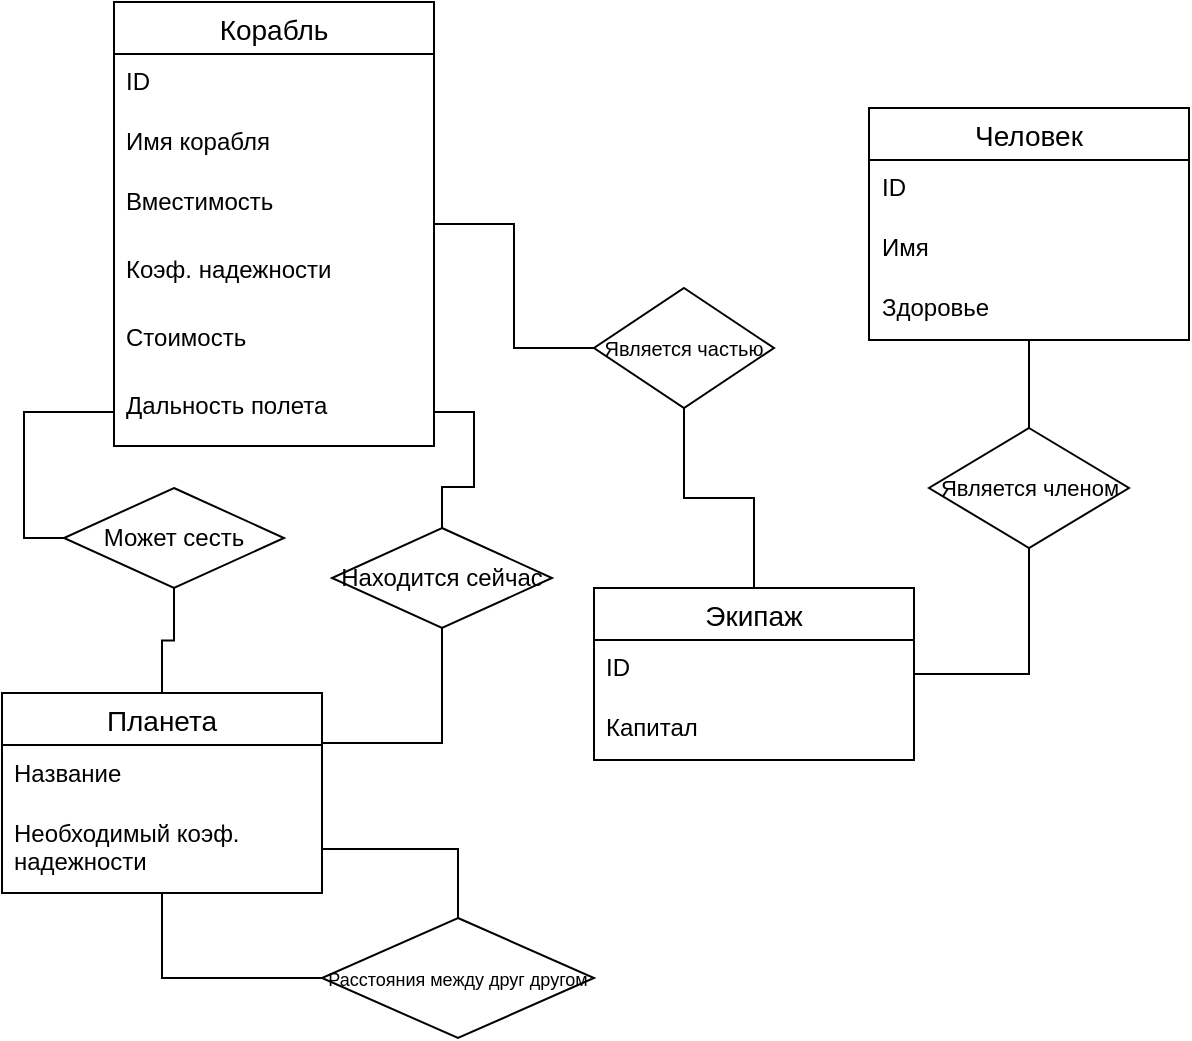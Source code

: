 <mxfile version="21.7.5" type="device">
  <diagram name="Страница — 1" id="asjJsNEsV4sUCwpO-uc3">
    <mxGraphModel dx="1499" dy="815" grid="1" gridSize="10" guides="1" tooltips="1" connect="1" arrows="1" fold="1" page="1" pageScale="1" pageWidth="827" pageHeight="1169" math="0" shadow="0">
      <root>
        <mxCell id="0" />
        <mxCell id="1" parent="0" />
        <mxCell id="OJHOjQA2mOfHRrMBEqSA-5" value="&lt;p style=&quot;line-height: 110%; font-size: 11px;&quot;&gt;&lt;font style=&quot;font-size: 11px;&quot;&gt;Является членом&lt;br&gt;&lt;/font&gt;&lt;/p&gt;" style="rhombus;whiteSpace=wrap;html=1;" parent="1" vertex="1">
          <mxGeometry x="537.5" y="280" width="100" height="60" as="geometry" />
        </mxCell>
        <mxCell id="OJHOjQA2mOfHRrMBEqSA-11" value="&lt;font style=&quot;font-size: 10px;&quot;&gt;Является частью&lt;br&gt;&lt;/font&gt;" style="rhombus;whiteSpace=wrap;html=1;" parent="1" vertex="1">
          <mxGeometry x="370" y="210" width="90" height="60" as="geometry" />
        </mxCell>
        <mxCell id="OJHOjQA2mOfHRrMBEqSA-27" style="edgeStyle=orthogonalEdgeStyle;rounded=0;orthogonalLoop=1;jettySize=auto;html=1;entryX=0.161;entryY=-0.013;entryDx=0;entryDy=0;entryPerimeter=0;" parent="1" source="OJHOjQA2mOfHRrMBEqSA-14" edge="1">
          <mxGeometry relative="1" as="geometry">
            <mxPoint x="509.32" y="189.22" as="targetPoint" />
          </mxGeometry>
        </mxCell>
        <mxCell id="OJHOjQA2mOfHRrMBEqSA-28" style="edgeStyle=orthogonalEdgeStyle;rounded=0;orthogonalLoop=1;jettySize=auto;html=1;entryX=0.5;entryY=0;entryDx=0;entryDy=0;" parent="1" source="OJHOjQA2mOfHRrMBEqSA-15" edge="1">
          <mxGeometry relative="1" as="geometry">
            <mxPoint x="550" y="190" as="targetPoint" />
          </mxGeometry>
        </mxCell>
        <mxCell id="OJHOjQA2mOfHRrMBEqSA-29" style="edgeStyle=orthogonalEdgeStyle;rounded=0;orthogonalLoop=1;jettySize=auto;html=1;entryX=0.75;entryY=0;entryDx=0;entryDy=0;" parent="1" source="OJHOjQA2mOfHRrMBEqSA-16" edge="1">
          <mxGeometry relative="1" as="geometry">
            <mxPoint x="580" y="190" as="targetPoint" />
          </mxGeometry>
        </mxCell>
        <mxCell id="OJHOjQA2mOfHRrMBEqSA-23" style="edgeStyle=orthogonalEdgeStyle;rounded=0;orthogonalLoop=1;jettySize=auto;html=1;entryX=0.25;entryY=1;entryDx=0;entryDy=0;" parent="1" target="OJHOjQA2mOfHRrMBEqSA-3" edge="1">
          <mxGeometry relative="1" as="geometry">
            <mxPoint x="450" y="440" as="sourcePoint" />
          </mxGeometry>
        </mxCell>
        <mxCell id="OJHOjQA2mOfHRrMBEqSA-53" style="edgeStyle=orthogonalEdgeStyle;rounded=0;orthogonalLoop=1;jettySize=auto;html=1;entryX=0.25;entryY=0;entryDx=0;entryDy=0;" parent="1" source="OJHOjQA2mOfHRrMBEqSA-19" edge="1">
          <mxGeometry relative="1" as="geometry">
            <mxPoint x="210" y="210" as="targetPoint" />
          </mxGeometry>
        </mxCell>
        <mxCell id="OJHOjQA2mOfHRrMBEqSA-62" style="edgeStyle=orthogonalEdgeStyle;rounded=0;orthogonalLoop=1;jettySize=auto;html=1;" parent="1" source="OJHOjQA2mOfHRrMBEqSA-20" edge="1">
          <mxGeometry relative="1" as="geometry">
            <mxPoint x="240" y="210" as="targetPoint" />
          </mxGeometry>
        </mxCell>
        <mxCell id="OJHOjQA2mOfHRrMBEqSA-42" style="edgeStyle=orthogonalEdgeStyle;rounded=0;orthogonalLoop=1;jettySize=auto;html=1;entryX=0;entryY=0.5;entryDx=0;entryDy=0;" parent="1" source="OJHOjQA2mOfHRrMBEqSA-22" edge="1">
          <mxGeometry relative="1" as="geometry">
            <mxPoint x="180" y="240" as="targetPoint" />
          </mxGeometry>
        </mxCell>
        <mxCell id="OJHOjQA2mOfHRrMBEqSA-63" style="edgeStyle=orthogonalEdgeStyle;rounded=0;orthogonalLoop=1;jettySize=auto;html=1;entryX=0.75;entryY=0;entryDx=0;entryDy=0;" parent="1" source="OJHOjQA2mOfHRrMBEqSA-30" edge="1">
          <mxGeometry relative="1" as="geometry">
            <mxPoint x="270" y="210" as="targetPoint" />
          </mxGeometry>
        </mxCell>
        <mxCell id="OJHOjQA2mOfHRrMBEqSA-50" style="edgeStyle=orthogonalEdgeStyle;rounded=0;orthogonalLoop=1;jettySize=auto;html=1;entryX=0.5;entryY=1;entryDx=0;entryDy=0;" parent="1" target="OJHOjQA2mOfHRrMBEqSA-3" edge="1">
          <mxGeometry relative="1" as="geometry">
            <mxPoint x="550" y="450" as="sourcePoint" />
          </mxGeometry>
        </mxCell>
        <mxCell id="OJHOjQA2mOfHRrMBEqSA-41" style="edgeStyle=orthogonalEdgeStyle;rounded=0;orthogonalLoop=1;jettySize=auto;html=1;entryX=0;entryY=0.75;entryDx=0;entryDy=0;" parent="1" source="OJHOjQA2mOfHRrMBEqSA-38" edge="1">
          <mxGeometry relative="1" as="geometry">
            <mxPoint x="180" y="255" as="targetPoint" />
          </mxGeometry>
        </mxCell>
        <mxCell id="OJHOjQA2mOfHRrMBEqSA-54" value="Может сесть" style="rhombus;whiteSpace=wrap;html=1;" parent="1" vertex="1">
          <mxGeometry x="105" y="310" width="110" height="50" as="geometry" />
        </mxCell>
        <mxCell id="OJHOjQA2mOfHRrMBEqSA-64" style="edgeStyle=orthogonalEdgeStyle;rounded=0;orthogonalLoop=1;jettySize=auto;html=1;entryX=1;entryY=0.25;entryDx=0;entryDy=0;" parent="1" source="OJHOjQA2mOfHRrMBEqSA-59" edge="1">
          <mxGeometry relative="1" as="geometry">
            <mxPoint x="300" y="225" as="targetPoint" />
          </mxGeometry>
        </mxCell>
        <mxCell id="IUK0KO1ywna6gNazqfRK-35" style="edgeStyle=orthogonalEdgeStyle;rounded=0;orthogonalLoop=1;jettySize=auto;html=1;entryX=1;entryY=0.5;entryDx=0;entryDy=0;endArrow=none;endFill=0;" edge="1" parent="1" source="OJHOjQA2mOfHRrMBEqSA-65" target="IUK0KO1ywna6gNazqfRK-30">
          <mxGeometry relative="1" as="geometry" />
        </mxCell>
        <mxCell id="OJHOjQA2mOfHRrMBEqSA-65" value="&lt;p style=&quot;line-height: 50%;&quot;&gt;&lt;font style=&quot;font-size: 9px;&quot;&gt;Расстояния между друг другом&lt;/font&gt;&lt;/p&gt;" style="rhombus;whiteSpace=wrap;html=1;" parent="1" vertex="1">
          <mxGeometry x="234" y="525" width="136" height="60" as="geometry" />
        </mxCell>
        <mxCell id="OJHOjQA2mOfHRrMBEqSA-73" value="Находится сейчас" style="rhombus;whiteSpace=wrap;html=1;" parent="1" vertex="1">
          <mxGeometry x="239" y="330" width="110" height="50" as="geometry" />
        </mxCell>
        <mxCell id="IUK0KO1ywna6gNazqfRK-5" value="" style="edgeStyle=orthogonalEdgeStyle;rounded=0;orthogonalLoop=1;jettySize=auto;html=1;endArrow=none;endFill=0;" edge="1" parent="1" source="IUK0KO1ywna6gNazqfRK-1" target="OJHOjQA2mOfHRrMBEqSA-5">
          <mxGeometry relative="1" as="geometry" />
        </mxCell>
        <mxCell id="IUK0KO1ywna6gNazqfRK-1" value="Человек" style="swimlane;fontStyle=0;childLayout=stackLayout;horizontal=1;startSize=26;horizontalStack=0;resizeParent=1;resizeParentMax=0;resizeLast=0;collapsible=1;marginBottom=0;align=center;fontSize=14;" vertex="1" parent="1">
          <mxGeometry x="507.5" y="120" width="160" height="116" as="geometry" />
        </mxCell>
        <mxCell id="IUK0KO1ywna6gNazqfRK-2" value="ID" style="text;strokeColor=none;fillColor=none;spacingLeft=4;spacingRight=4;overflow=hidden;rotatable=0;points=[[0,0.5],[1,0.5]];portConstraint=eastwest;fontSize=12;whiteSpace=wrap;html=1;" vertex="1" parent="IUK0KO1ywna6gNazqfRK-1">
          <mxGeometry y="26" width="160" height="30" as="geometry" />
        </mxCell>
        <mxCell id="IUK0KO1ywna6gNazqfRK-3" value="Имя" style="text;strokeColor=none;fillColor=none;spacingLeft=4;spacingRight=4;overflow=hidden;rotatable=0;points=[[0,0.5],[1,0.5]];portConstraint=eastwest;fontSize=12;whiteSpace=wrap;html=1;" vertex="1" parent="IUK0KO1ywna6gNazqfRK-1">
          <mxGeometry y="56" width="160" height="30" as="geometry" />
        </mxCell>
        <mxCell id="IUK0KO1ywna6gNazqfRK-4" value="Здоровье" style="text;strokeColor=none;fillColor=none;spacingLeft=4;spacingRight=4;overflow=hidden;rotatable=0;points=[[0,0.5],[1,0.5]];portConstraint=eastwest;fontSize=12;whiteSpace=wrap;html=1;" vertex="1" parent="IUK0KO1ywna6gNazqfRK-1">
          <mxGeometry y="86" width="160" height="30" as="geometry" />
        </mxCell>
        <mxCell id="IUK0KO1ywna6gNazqfRK-12" style="edgeStyle=orthogonalEdgeStyle;rounded=0;orthogonalLoop=1;jettySize=auto;html=1;entryX=0.5;entryY=1;entryDx=0;entryDy=0;endArrow=none;endFill=0;" edge="1" parent="1" source="IUK0KO1ywna6gNazqfRK-6" target="OJHOjQA2mOfHRrMBEqSA-5">
          <mxGeometry relative="1" as="geometry" />
        </mxCell>
        <mxCell id="IUK0KO1ywna6gNazqfRK-14" style="edgeStyle=orthogonalEdgeStyle;rounded=0;orthogonalLoop=1;jettySize=auto;html=1;entryX=0.5;entryY=1;entryDx=0;entryDy=0;endArrow=none;endFill=0;" edge="1" parent="1" source="IUK0KO1ywna6gNazqfRK-6" target="OJHOjQA2mOfHRrMBEqSA-11">
          <mxGeometry relative="1" as="geometry" />
        </mxCell>
        <mxCell id="IUK0KO1ywna6gNazqfRK-6" value="Экипаж" style="swimlane;fontStyle=0;childLayout=stackLayout;horizontal=1;startSize=26;horizontalStack=0;resizeParent=1;resizeParentMax=0;resizeLast=0;collapsible=1;marginBottom=0;align=center;fontSize=14;" vertex="1" parent="1">
          <mxGeometry x="370" y="360" width="160" height="86" as="geometry" />
        </mxCell>
        <mxCell id="IUK0KO1ywna6gNazqfRK-7" value="ID" style="text;strokeColor=none;fillColor=none;spacingLeft=4;spacingRight=4;overflow=hidden;rotatable=0;points=[[0,0.5],[1,0.5]];portConstraint=eastwest;fontSize=12;whiteSpace=wrap;html=1;" vertex="1" parent="IUK0KO1ywna6gNazqfRK-6">
          <mxGeometry y="26" width="160" height="30" as="geometry" />
        </mxCell>
        <mxCell id="IUK0KO1ywna6gNazqfRK-8" value="Капитал" style="text;strokeColor=none;fillColor=none;spacingLeft=4;spacingRight=4;overflow=hidden;rotatable=0;points=[[0,0.5],[1,0.5]];portConstraint=eastwest;fontSize=12;whiteSpace=wrap;html=1;" vertex="1" parent="IUK0KO1ywna6gNazqfRK-6">
          <mxGeometry y="56" width="160" height="30" as="geometry" />
        </mxCell>
        <mxCell id="IUK0KO1ywna6gNazqfRK-25" style="edgeStyle=orthogonalEdgeStyle;rounded=0;orthogonalLoop=1;jettySize=auto;html=1;endArrow=none;endFill=0;" edge="1" parent="1" source="IUK0KO1ywna6gNazqfRK-18" target="OJHOjQA2mOfHRrMBEqSA-11">
          <mxGeometry relative="1" as="geometry" />
        </mxCell>
        <mxCell id="IUK0KO1ywna6gNazqfRK-18" value="Корабль" style="swimlane;fontStyle=0;childLayout=stackLayout;horizontal=1;startSize=26;horizontalStack=0;resizeParent=1;resizeParentMax=0;resizeLast=0;collapsible=1;marginBottom=0;align=center;fontSize=14;" vertex="1" parent="1">
          <mxGeometry x="130" y="67" width="160" height="222" as="geometry" />
        </mxCell>
        <mxCell id="IUK0KO1ywna6gNazqfRK-19" value="ID" style="text;strokeColor=none;fillColor=none;spacingLeft=4;spacingRight=4;overflow=hidden;rotatable=0;points=[[0,0.5],[1,0.5]];portConstraint=eastwest;fontSize=12;whiteSpace=wrap;html=1;" vertex="1" parent="IUK0KO1ywna6gNazqfRK-18">
          <mxGeometry y="26" width="160" height="30" as="geometry" />
        </mxCell>
        <mxCell id="IUK0KO1ywna6gNazqfRK-20" value="Имя корабля" style="text;strokeColor=none;fillColor=none;spacingLeft=4;spacingRight=4;overflow=hidden;rotatable=0;points=[[0,0.5],[1,0.5]];portConstraint=eastwest;fontSize=12;whiteSpace=wrap;html=1;" vertex="1" parent="IUK0KO1ywna6gNazqfRK-18">
          <mxGeometry y="56" width="160" height="30" as="geometry" />
        </mxCell>
        <mxCell id="IUK0KO1ywna6gNazqfRK-21" value="Вместимость" style="text;strokeColor=none;fillColor=none;spacingLeft=4;spacingRight=4;overflow=hidden;rotatable=0;points=[[0,0.5],[1,0.5]];portConstraint=eastwest;fontSize=12;whiteSpace=wrap;html=1;" vertex="1" parent="IUK0KO1ywna6gNazqfRK-18">
          <mxGeometry y="86" width="160" height="34" as="geometry" />
        </mxCell>
        <mxCell id="IUK0KO1ywna6gNazqfRK-23" value="Коэф. надежности" style="text;strokeColor=none;fillColor=none;spacingLeft=4;spacingRight=4;overflow=hidden;rotatable=0;points=[[0,0.5],[1,0.5]];portConstraint=eastwest;fontSize=12;whiteSpace=wrap;html=1;" vertex="1" parent="IUK0KO1ywna6gNazqfRK-18">
          <mxGeometry y="120" width="160" height="34" as="geometry" />
        </mxCell>
        <mxCell id="IUK0KO1ywna6gNazqfRK-24" value="Стоимость" style="text;strokeColor=none;fillColor=none;spacingLeft=4;spacingRight=4;overflow=hidden;rotatable=0;points=[[0,0.5],[1,0.5]];portConstraint=eastwest;fontSize=12;whiteSpace=wrap;html=1;" vertex="1" parent="IUK0KO1ywna6gNazqfRK-18">
          <mxGeometry y="154" width="160" height="34" as="geometry" />
        </mxCell>
        <mxCell id="IUK0KO1ywna6gNazqfRK-22" value="Дальность полета" style="text;strokeColor=none;fillColor=none;spacingLeft=4;spacingRight=4;overflow=hidden;rotatable=0;points=[[0,0.5],[1,0.5]];portConstraint=eastwest;fontSize=12;whiteSpace=wrap;html=1;" vertex="1" parent="IUK0KO1ywna6gNazqfRK-18">
          <mxGeometry y="188" width="160" height="34" as="geometry" />
        </mxCell>
        <mxCell id="IUK0KO1ywna6gNazqfRK-26" style="edgeStyle=orthogonalEdgeStyle;rounded=0;orthogonalLoop=1;jettySize=auto;html=1;exitX=0;exitY=0.5;exitDx=0;exitDy=0;entryX=0;entryY=0.5;entryDx=0;entryDy=0;endArrow=none;endFill=0;" edge="1" parent="1" source="IUK0KO1ywna6gNazqfRK-22" target="OJHOjQA2mOfHRrMBEqSA-54">
          <mxGeometry relative="1" as="geometry" />
        </mxCell>
        <mxCell id="IUK0KO1ywna6gNazqfRK-27" style="edgeStyle=orthogonalEdgeStyle;rounded=0;orthogonalLoop=1;jettySize=auto;html=1;entryX=0.5;entryY=0;entryDx=0;entryDy=0;endArrow=none;endFill=0;" edge="1" parent="1" source="IUK0KO1ywna6gNazqfRK-22" target="OJHOjQA2mOfHRrMBEqSA-73">
          <mxGeometry relative="1" as="geometry" />
        </mxCell>
        <mxCell id="IUK0KO1ywna6gNazqfRK-31" style="edgeStyle=orthogonalEdgeStyle;rounded=0;orthogonalLoop=1;jettySize=auto;html=1;entryX=0.5;entryY=1;entryDx=0;entryDy=0;endArrow=none;endFill=0;" edge="1" parent="1" source="IUK0KO1ywna6gNazqfRK-28" target="OJHOjQA2mOfHRrMBEqSA-54">
          <mxGeometry relative="1" as="geometry" />
        </mxCell>
        <mxCell id="IUK0KO1ywna6gNazqfRK-33" style="edgeStyle=orthogonalEdgeStyle;rounded=0;orthogonalLoop=1;jettySize=auto;html=1;exitX=1;exitY=0.25;exitDx=0;exitDy=0;entryX=0.5;entryY=1;entryDx=0;entryDy=0;endArrow=none;endFill=0;" edge="1" parent="1" source="IUK0KO1ywna6gNazqfRK-28" target="OJHOjQA2mOfHRrMBEqSA-73">
          <mxGeometry relative="1" as="geometry" />
        </mxCell>
        <mxCell id="IUK0KO1ywna6gNazqfRK-37" style="edgeStyle=orthogonalEdgeStyle;rounded=0;orthogonalLoop=1;jettySize=auto;html=1;entryX=0;entryY=0.5;entryDx=0;entryDy=0;endArrow=none;endFill=0;" edge="1" parent="1" source="IUK0KO1ywna6gNazqfRK-28" target="OJHOjQA2mOfHRrMBEqSA-65">
          <mxGeometry relative="1" as="geometry" />
        </mxCell>
        <mxCell id="IUK0KO1ywna6gNazqfRK-28" value="Планета" style="swimlane;fontStyle=0;childLayout=stackLayout;horizontal=1;startSize=26;horizontalStack=0;resizeParent=1;resizeParentMax=0;resizeLast=0;collapsible=1;marginBottom=0;align=center;fontSize=14;" vertex="1" parent="1">
          <mxGeometry x="74" y="412.5" width="160" height="100" as="geometry" />
        </mxCell>
        <mxCell id="IUK0KO1ywna6gNazqfRK-29" value="Название" style="text;strokeColor=none;fillColor=none;spacingLeft=4;spacingRight=4;overflow=hidden;rotatable=0;points=[[0,0.5],[1,0.5]];portConstraint=eastwest;fontSize=12;whiteSpace=wrap;html=1;" vertex="1" parent="IUK0KO1ywna6gNazqfRK-28">
          <mxGeometry y="26" width="160" height="30" as="geometry" />
        </mxCell>
        <mxCell id="IUK0KO1ywna6gNazqfRK-30" value="Необходимый коэф. надежности" style="text;strokeColor=none;fillColor=none;spacingLeft=4;spacingRight=4;overflow=hidden;rotatable=0;points=[[0,0.5],[1,0.5]];portConstraint=eastwest;fontSize=12;whiteSpace=wrap;html=1;" vertex="1" parent="IUK0KO1ywna6gNazqfRK-28">
          <mxGeometry y="56" width="160" height="44" as="geometry" />
        </mxCell>
      </root>
    </mxGraphModel>
  </diagram>
</mxfile>
